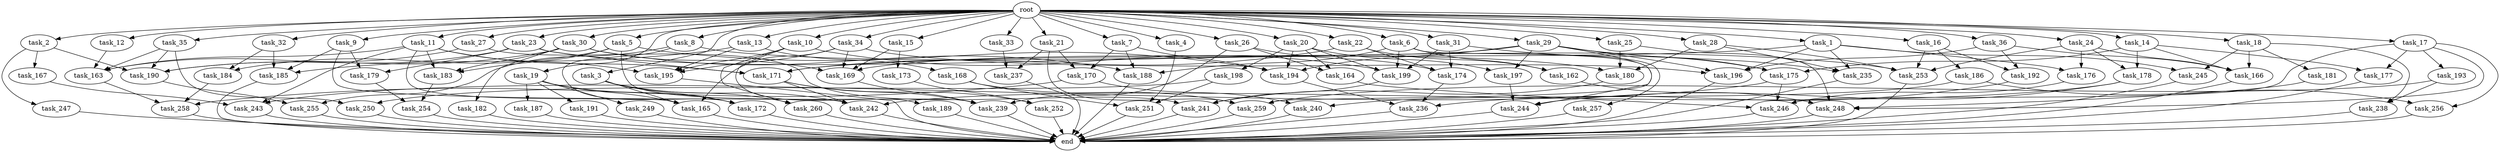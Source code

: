 digraph G {
  root [size="0.000000"];
  task_11 [size="1024.000000"];
  task_239 [size="1563368095744.000000"];
  task_256 [size="1554778161152.000000"];
  task_185 [size="1666447310848.000000"];
  task_2 [size="1024.000000"];
  task_182 [size="309237645312.000000"];
  task_21 [size="1024.000000"];
  task_164 [size="687194767360.000000"];
  task_23 [size="1024.000000"];
  task_238 [size="455266533376.000000"];
  task_259 [size="695784701952.000000"];
  task_162 [size="833223655424.000000"];
  task_33 [size="1024.000000"];
  task_176 [size="343597383680.000000"];
  task_167 [size="214748364800.000000"];
  task_14 [size="1024.000000"];
  task_246 [size="1176821039104.000000"];
  task_178 [size="249108103168.000000"];
  task_3 [size="1024.000000"];
  task_249 [size="214748364800.000000"];
  task_254 [size="730144440320.000000"];
  task_196 [size="1589137899520.000000"];
  task_187 [size="214748364800.000000"];
  task_250 [size="1005022347264.000000"];
  task_28 [size="1024.000000"];
  task_173 [size="309237645312.000000"];
  task_257 [size="137438953472.000000"];
  task_22 [size="1024.000000"];
  task_236 [size="1194000908288.000000"];
  task_165 [size="1700807049216.000000"];
  task_242 [size="2379411881984.000000"];
  task_5 [size="1024.000000"];
  task_171 [size="1503238553600.000000"];
  task_179 [size="970662608896.000000"];
  task_193 [size="695784701952.000000"];
  task_243 [size="249108103168.000000"];
  task_183 [size="1082331758592.000000"];
  task_9 [size="1024.000000"];
  task_244 [size="1546188226560.000000"];
  task_168 [size="695784701952.000000"];
  task_19 [size="1024.000000"];
  task_27 [size="1024.000000"];
  task_35 [size="1024.000000"];
  task_258 [size="489626271744.000000"];
  task_20 [size="1024.000000"];
  task_166 [size="1365799600128.000000"];
  task_175 [size="326417514496.000000"];
  task_245 [size="730144440320.000000"];
  task_194 [size="1829656068096.000000"];
  task_197 [size="584115552256.000000"];
  task_30 [size="1024.000000"];
  task_247 [size="214748364800.000000"];
  task_252 [size="970662608896.000000"];
  task_186 [size="309237645312.000000"];
  task_198 [size="549755813888.000000"];
  task_163 [size="1941325217792.000000"];
  task_172 [size="1151051235328.000000"];
  task_251 [size="1194000908288.000000"];
  task_188 [size="996432412672.000000"];
  task_8 [size="1024.000000"];
  task_191 [size="214748364800.000000"];
  task_15 [size="1024.000000"];
  task_24 [size="1024.000000"];
  task_31 [size="1024.000000"];
  task_12 [size="1024.000000"];
  task_32 [size="1024.000000"];
  task_189 [size="695784701952.000000"];
  task_195 [size="2018634629120.000000"];
  task_255 [size="154618822656.000000"];
  end [size="0.000000"];
  task_10 [size="1024.000000"];
  task_29 [size="1024.000000"];
  task_241 [size="1417339207680.000000"];
  task_1 [size="1024.000000"];
  task_34 [size="1024.000000"];
  task_192 [size="1005022347264.000000"];
  task_4 [size="1024.000000"];
  task_13 [size="1024.000000"];
  task_260 [size="1554778161152.000000"];
  task_36 [size="1024.000000"];
  task_170 [size="1099511627776.000000"];
  task_235 [size="652835028992.000000"];
  task_199 [size="1460288880640.000000"];
  task_181 [size="420906795008.000000"];
  task_177 [size="910533066752.000000"];
  task_253 [size="730144440320.000000"];
  task_248 [size="1297080123392.000000"];
  task_18 [size="1024.000000"];
  task_26 [size="1024.000000"];
  task_180 [size="1039382085632.000000"];
  task_25 [size="1024.000000"];
  task_16 [size="1024.000000"];
  task_169 [size="1202590842880.000000"];
  task_184 [size="1116691496960.000000"];
  task_17 [size="1024.000000"];
  task_190 [size="1254130450432.000000"];
  task_237 [size="970662608896.000000"];
  task_240 [size="1279900254208.000000"];
  task_6 [size="1024.000000"];
  task_7 [size="1024.000000"];
  task_174 [size="910533066752.000000"];

  root -> task_11 [size="1.000000"];
  root -> task_28 [size="1.000000"];
  root -> task_10 [size="1.000000"];
  root -> task_20 [size="1.000000"];
  root -> task_2 [size="1.000000"];
  root -> task_4 [size="1.000000"];
  root -> task_13 [size="1.000000"];
  root -> task_21 [size="1.000000"];
  root -> task_16 [size="1.000000"];
  root -> task_22 [size="1.000000"];
  root -> task_15 [size="1.000000"];
  root -> task_36 [size="1.000000"];
  root -> task_33 [size="1.000000"];
  root -> task_1 [size="1.000000"];
  root -> task_5 [size="1.000000"];
  root -> task_14 [size="1.000000"];
  root -> task_18 [size="1.000000"];
  root -> task_26 [size="1.000000"];
  root -> task_25 [size="1.000000"];
  root -> task_24 [size="1.000000"];
  root -> task_9 [size="1.000000"];
  root -> task_23 [size="1.000000"];
  root -> task_3 [size="1.000000"];
  root -> task_19 [size="1.000000"];
  root -> task_27 [size="1.000000"];
  root -> task_35 [size="1.000000"];
  root -> task_17 [size="1.000000"];
  root -> task_31 [size="1.000000"];
  root -> task_12 [size="1.000000"];
  root -> task_32 [size="1.000000"];
  root -> task_34 [size="1.000000"];
  root -> task_6 [size="1.000000"];
  root -> task_30 [size="1.000000"];
  root -> task_8 [size="1.000000"];
  root -> task_7 [size="1.000000"];
  root -> task_29 [size="1.000000"];
  task_11 -> task_183 [size="75497472.000000"];
  task_11 -> task_163 [size="75497472.000000"];
  task_11 -> task_195 [size="75497472.000000"];
  task_11 -> task_171 [size="75497472.000000"];
  task_11 -> task_243 [size="75497472.000000"];
  task_11 -> task_165 [size="75497472.000000"];
  task_239 -> end [size="1.000000"];
  task_256 -> end [size="1.000000"];
  task_185 -> end [size="1.000000"];
  task_2 -> task_247 [size="209715200.000000"];
  task_2 -> task_167 [size="209715200.000000"];
  task_2 -> task_190 [size="209715200.000000"];
  task_182 -> end [size="1.000000"];
  task_21 -> task_237 [size="536870912.000000"];
  task_21 -> task_259 [size="536870912.000000"];
  task_21 -> task_170 [size="536870912.000000"];
  task_164 -> task_246 [size="134217728.000000"];
  task_23 -> task_179 [size="411041792.000000"];
  task_23 -> task_171 [size="411041792.000000"];
  task_23 -> task_180 [size="411041792.000000"];
  task_23 -> task_190 [size="411041792.000000"];
  task_238 -> end [size="1.000000"];
  task_259 -> end [size="1.000000"];
  task_162 -> task_248 [size="209715200.000000"];
  task_33 -> task_237 [size="411041792.000000"];
  task_176 -> task_246 [size="301989888.000000"];
  task_167 -> task_243 [size="134217728.000000"];
  task_14 -> task_175 [size="209715200.000000"];
  task_14 -> task_177 [size="209715200.000000"];
  task_14 -> task_178 [size="209715200.000000"];
  task_14 -> task_166 [size="209715200.000000"];
  task_246 -> end [size="1.000000"];
  task_178 -> task_242 [size="536870912.000000"];
  task_178 -> task_244 [size="536870912.000000"];
  task_3 -> task_172 [size="838860800.000000"];
  task_3 -> task_242 [size="838860800.000000"];
  task_3 -> task_260 [size="838860800.000000"];
  task_3 -> task_165 [size="838860800.000000"];
  task_249 -> end [size="1.000000"];
  task_254 -> end [size="1.000000"];
  task_196 -> end [size="1.000000"];
  task_187 -> end [size="1.000000"];
  task_250 -> end [size="1.000000"];
  task_28 -> task_235 [size="301989888.000000"];
  task_28 -> task_180 [size="301989888.000000"];
  task_28 -> task_253 [size="301989888.000000"];
  task_173 -> task_252 [size="536870912.000000"];
  task_257 -> end [size="1.000000"];
  task_22 -> task_171 [size="679477248.000000"];
  task_22 -> task_174 [size="679477248.000000"];
  task_22 -> task_162 [size="679477248.000000"];
  task_236 -> end [size="1.000000"];
  task_165 -> end [size="1.000000"];
  task_242 -> end [size="1.000000"];
  task_5 -> task_239 [size="679477248.000000"];
  task_5 -> task_183 [size="679477248.000000"];
  task_5 -> task_194 [size="679477248.000000"];
  task_5 -> task_184 [size="679477248.000000"];
  task_171 -> task_242 [size="411041792.000000"];
  task_171 -> task_239 [size="411041792.000000"];
  task_171 -> task_252 [size="411041792.000000"];
  task_179 -> task_254 [size="411041792.000000"];
  task_193 -> task_238 [size="33554432.000000"];
  task_193 -> task_259 [size="33554432.000000"];
  task_243 -> end [size="1.000000"];
  task_183 -> task_254 [size="301989888.000000"];
  task_9 -> task_179 [size="536870912.000000"];
  task_9 -> task_242 [size="536870912.000000"];
  task_9 -> task_185 [size="536870912.000000"];
  task_244 -> end [size="1.000000"];
  task_168 -> task_251 [size="75497472.000000"];
  task_168 -> task_259 [size="75497472.000000"];
  task_19 -> task_172 [size="209715200.000000"];
  task_19 -> task_191 [size="209715200.000000"];
  task_19 -> task_249 [size="209715200.000000"];
  task_19 -> task_187 [size="209715200.000000"];
  task_19 -> task_165 [size="209715200.000000"];
  task_27 -> task_241 [size="838860800.000000"];
  task_27 -> task_163 [size="838860800.000000"];
  task_35 -> task_250 [size="301989888.000000"];
  task_35 -> task_190 [size="301989888.000000"];
  task_35 -> task_163 [size="301989888.000000"];
  task_258 -> end [size="1.000000"];
  task_20 -> task_164 [size="536870912.000000"];
  task_20 -> task_199 [size="536870912.000000"];
  task_20 -> task_197 [size="536870912.000000"];
  task_20 -> task_194 [size="536870912.000000"];
  task_20 -> task_198 [size="536870912.000000"];
  task_166 -> end [size="1.000000"];
  task_175 -> task_243 [size="33554432.000000"];
  task_175 -> task_246 [size="33554432.000000"];
  task_245 -> end [size="1.000000"];
  task_194 -> task_236 [size="411041792.000000"];
  task_197 -> task_244 [size="838860800.000000"];
  task_30 -> task_169 [size="301989888.000000"];
  task_30 -> task_188 [size="301989888.000000"];
  task_30 -> task_183 [size="301989888.000000"];
  task_30 -> task_190 [size="301989888.000000"];
  task_30 -> task_182 [size="301989888.000000"];
  task_247 -> end [size="1.000000"];
  task_252 -> end [size="1.000000"];
  task_186 -> task_256 [size="838860800.000000"];
  task_186 -> task_240 [size="838860800.000000"];
  task_198 -> task_250 [size="679477248.000000"];
  task_198 -> task_251 [size="679477248.000000"];
  task_163 -> task_258 [size="33554432.000000"];
  task_172 -> end [size="1.000000"];
  task_251 -> end [size="1.000000"];
  task_188 -> end [size="1.000000"];
  task_8 -> task_172 [size="75497472.000000"];
  task_8 -> task_255 [size="75497472.000000"];
  task_8 -> task_253 [size="75497472.000000"];
  task_191 -> end [size="1.000000"];
  task_15 -> task_173 [size="301989888.000000"];
  task_15 -> task_169 [size="301989888.000000"];
  task_24 -> task_176 [size="33554432.000000"];
  task_24 -> task_178 [size="33554432.000000"];
  task_24 -> task_253 [size="33554432.000000"];
  task_24 -> task_166 [size="33554432.000000"];
  task_31 -> task_199 [size="75497472.000000"];
  task_31 -> task_175 [size="75497472.000000"];
  task_31 -> task_174 [size="75497472.000000"];
  task_12 -> task_163 [size="679477248.000000"];
  task_32 -> task_185 [size="411041792.000000"];
  task_32 -> task_184 [size="411041792.000000"];
  task_189 -> end [size="1.000000"];
  task_195 -> end [size="1.000000"];
  task_255 -> end [size="1.000000"];
  task_10 -> task_199 [size="679477248.000000"];
  task_10 -> task_195 [size="679477248.000000"];
  task_10 -> task_260 [size="679477248.000000"];
  task_10 -> task_189 [size="679477248.000000"];
  task_29 -> task_235 [size="33554432.000000"];
  task_29 -> task_194 [size="33554432.000000"];
  task_29 -> task_175 [size="33554432.000000"];
  task_29 -> task_196 [size="33554432.000000"];
  task_29 -> task_197 [size="33554432.000000"];
  task_29 -> task_169 [size="33554432.000000"];
  task_29 -> task_259 [size="33554432.000000"];
  task_241 -> end [size="1.000000"];
  task_1 -> task_235 [size="301989888.000000"];
  task_1 -> task_196 [size="301989888.000000"];
  task_1 -> task_171 [size="301989888.000000"];
  task_1 -> task_245 [size="301989888.000000"];
  task_1 -> task_176 [size="301989888.000000"];
  task_34 -> task_196 [size="536870912.000000"];
  task_34 -> task_169 [size="536870912.000000"];
  task_34 -> task_195 [size="536870912.000000"];
  task_34 -> task_165 [size="536870912.000000"];
  task_192 -> task_236 [size="679477248.000000"];
  task_4 -> task_251 [size="411041792.000000"];
  task_13 -> task_168 [size="679477248.000000"];
  task_13 -> task_195 [size="679477248.000000"];
  task_13 -> task_185 [size="679477248.000000"];
  task_260 -> end [size="1.000000"];
  task_36 -> task_196 [size="679477248.000000"];
  task_36 -> task_166 [size="679477248.000000"];
  task_36 -> task_192 [size="679477248.000000"];
  task_170 -> task_258 [size="411041792.000000"];
  task_170 -> task_240 [size="411041792.000000"];
  task_235 -> end [size="1.000000"];
  task_199 -> task_241 [size="411041792.000000"];
  task_181 -> task_248 [size="75497472.000000"];
  task_177 -> end [size="1.000000"];
  task_253 -> end [size="1.000000"];
  task_248 -> end [size="1.000000"];
  task_18 -> task_245 [size="411041792.000000"];
  task_18 -> task_166 [size="411041792.000000"];
  task_18 -> task_181 [size="411041792.000000"];
  task_18 -> task_238 [size="411041792.000000"];
  task_26 -> task_164 [size="134217728.000000"];
  task_26 -> task_239 [size="134217728.000000"];
  task_26 -> task_174 [size="134217728.000000"];
  task_180 -> task_241 [size="134217728.000000"];
  task_25 -> task_180 [size="301989888.000000"];
  task_25 -> task_248 [size="301989888.000000"];
  task_16 -> task_186 [size="301989888.000000"];
  task_16 -> task_253 [size="301989888.000000"];
  task_16 -> task_192 [size="301989888.000000"];
  task_169 -> task_239 [size="301989888.000000"];
  task_184 -> task_258 [size="33554432.000000"];
  task_17 -> task_193 [size="679477248.000000"];
  task_17 -> task_256 [size="679477248.000000"];
  task_17 -> task_177 [size="679477248.000000"];
  task_17 -> task_246 [size="679477248.000000"];
  task_17 -> task_248 [size="679477248.000000"];
  task_190 -> task_255 [size="75497472.000000"];
  task_237 -> end [size="1.000000"];
  task_240 -> end [size="1.000000"];
  task_6 -> task_199 [size="134217728.000000"];
  task_6 -> task_244 [size="134217728.000000"];
  task_6 -> task_188 [size="134217728.000000"];
  task_6 -> task_257 [size="134217728.000000"];
  task_6 -> task_162 [size="134217728.000000"];
  task_7 -> task_188 [size="536870912.000000"];
  task_7 -> task_194 [size="536870912.000000"];
  task_7 -> task_170 [size="536870912.000000"];
  task_174 -> task_236 [size="75497472.000000"];
}
